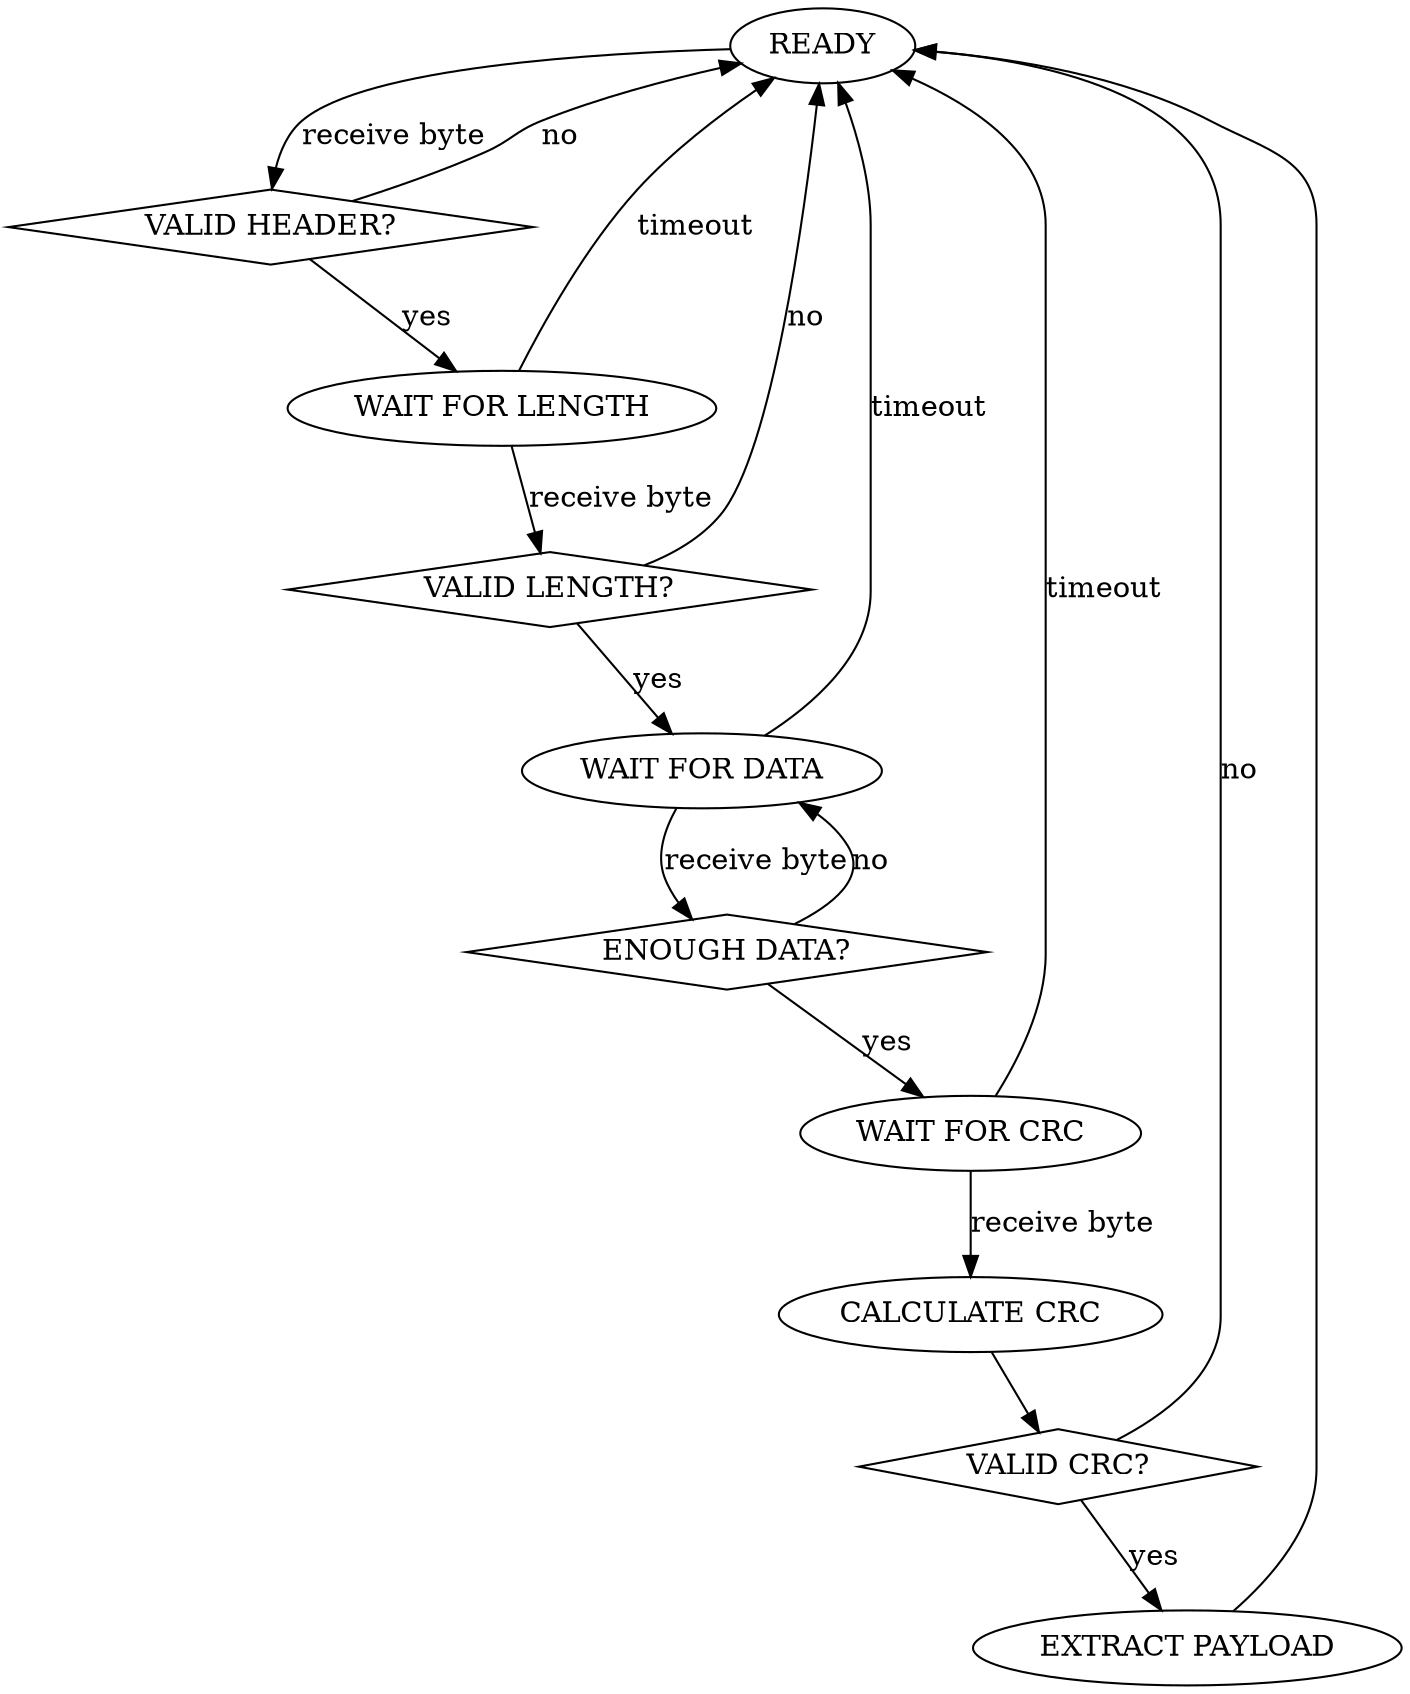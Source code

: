 // vim:ai:et:fenc=utf-8:ff=unix:sw=4:ts=4:

digraph
{
  "READY" -> "VALID HEADER?" [label="receive byte"];
  "VALID HEADER?" [shape=diamond];
  "VALID HEADER?" -> "READY" [label="no"];
  "VALID HEADER?" -> "WAIT FOR LENGTH" [label="yes"];
  "WAIT FOR LENGTH" -> "READY" [label="timeout"];
  "WAIT FOR LENGTH" -> "VALID LENGTH?" [label="receive byte"];
  "VALID LENGTH?" [shape=diamond];
  "VALID LENGTH?" -> "READY" [label="no"];
  "VALID LENGTH?" -> "WAIT FOR DATA" [label="yes"];
  "WAIT FOR DATA" -> "READY" [label="timeout"];
  "WAIT FOR DATA" -> "ENOUGH DATA?" [label="receive byte"];
  "ENOUGH DATA?" [shape=diamond];
  "ENOUGH DATA?" -> "WAIT FOR DATA" [label="no"];
  "ENOUGH DATA?" -> "WAIT FOR CRC" [label="yes"];
  "WAIT FOR CRC" -> "READY" [label="timeout"];
  "WAIT FOR CRC" -> "CALCULATE CRC" [label="receive byte"];
  "CALCULATE CRC" -> "VALID CRC?";
  "VALID CRC?" [shape=diamond];
  "VALID CRC?" -> "READY" [label="no"];
  "VALID CRC?" -> "EXTRACT PAYLOAD" [label="yes"];
  "EXTRACT PAYLOAD" -> "READY";
}
